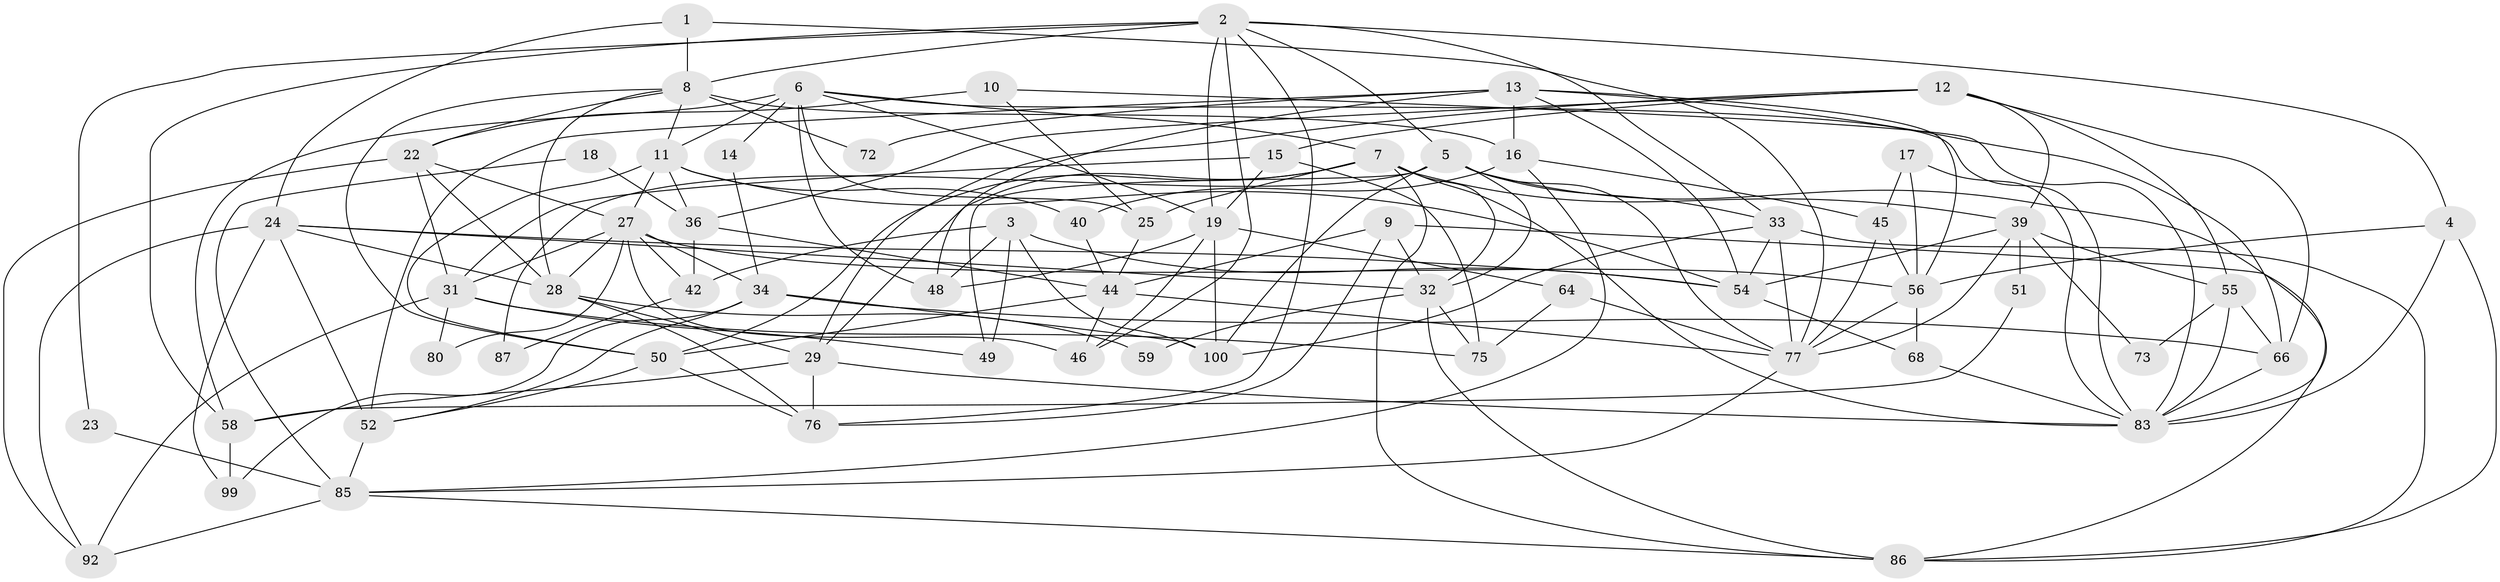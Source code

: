 // original degree distribution, {3: 0.20192307692307693, 7: 0.028846153846153848, 5: 0.2692307692307692, 2: 0.14423076923076922, 4: 0.28846153846153844, 6: 0.0673076923076923}
// Generated by graph-tools (version 1.1) at 2025/41/03/06/25 10:41:58]
// undirected, 63 vertices, 161 edges
graph export_dot {
graph [start="1"]
  node [color=gray90,style=filled];
  1;
  2 [super="+95"];
  3;
  4 [super="+47"];
  5 [super="+41"];
  6 [super="+78"];
  7 [super="+62"];
  8 [super="+69"];
  9 [super="+82"];
  10;
  11 [super="+98"];
  12 [super="+20"];
  13 [super="+43"];
  14;
  15 [super="+26"];
  16 [super="+57"];
  17;
  18 [super="+21"];
  19 [super="+79"];
  22 [super="+35"];
  23;
  24 [super="+30"];
  25;
  27 [super="+94"];
  28 [super="+37"];
  29 [super="+101"];
  31 [super="+88"];
  32 [super="+60"];
  33 [super="+65"];
  34 [super="+90"];
  36 [super="+38"];
  39 [super="+81"];
  40;
  42 [super="+70"];
  44 [super="+96"];
  45 [super="+71"];
  46;
  48 [super="+53"];
  49 [super="+63"];
  50 [super="+61"];
  51;
  52;
  54;
  55;
  56 [super="+67"];
  58 [super="+74"];
  59;
  64;
  66 [super="+84"];
  68 [super="+93"];
  72;
  73;
  75;
  76 [super="+102"];
  77 [super="+97"];
  80;
  83 [super="+91"];
  85 [super="+89"];
  86 [super="+103"];
  87;
  92;
  99;
  100 [super="+104"];
  1 -- 24;
  1 -- 77;
  1 -- 8;
  2 -- 8;
  2 -- 19;
  2 -- 4;
  2 -- 23;
  2 -- 33;
  2 -- 46;
  2 -- 58;
  2 -- 5;
  2 -- 76;
  3 -- 54;
  3 -- 42;
  3 -- 49;
  3 -- 100;
  3 -- 48;
  4 -- 56;
  4 -- 83;
  4 -- 86;
  5 -- 83;
  5 -- 32;
  5 -- 77;
  5 -- 33;
  5 -- 49;
  5 -- 100;
  5 -- 87;
  6 -- 48;
  6 -- 83;
  6 -- 7;
  6 -- 25;
  6 -- 58;
  6 -- 11;
  6 -- 14;
  6 -- 19;
  7 -- 86;
  7 -- 39;
  7 -- 32;
  7 -- 50;
  7 -- 25;
  7 -- 29;
  7 -- 83;
  8 -- 16 [weight=2];
  8 -- 50;
  8 -- 11;
  8 -- 22;
  8 -- 72;
  8 -- 28;
  9 -- 44;
  9 -- 86;
  9 -- 32;
  9 -- 76;
  10 -- 83;
  10 -- 25;
  10 -- 22;
  11 -- 27;
  11 -- 36;
  11 -- 40;
  11 -- 54;
  11 -- 50;
  12 -- 39;
  12 -- 66;
  12 -- 55;
  12 -- 29;
  12 -- 15;
  12 -- 36;
  13 -- 54;
  13 -- 56;
  13 -- 72;
  13 -- 66;
  13 -- 52;
  13 -- 16;
  13 -- 48;
  14 -- 34;
  15 -- 75;
  15 -- 19;
  15 -- 31;
  16 -- 85;
  16 -- 40;
  16 -- 45;
  17 -- 83;
  17 -- 56;
  17 -- 45;
  18 -- 85 [weight=2];
  18 -- 36;
  19 -- 64;
  19 -- 46;
  19 -- 100;
  19 -- 48;
  22 -- 28;
  22 -- 92;
  22 -- 27;
  22 -- 31;
  23 -- 85;
  24 -- 52;
  24 -- 54;
  24 -- 28;
  24 -- 99;
  24 -- 92;
  24 -- 32;
  25 -- 44;
  27 -- 46;
  27 -- 80;
  27 -- 28;
  27 -- 31;
  27 -- 56;
  27 -- 42;
  27 -- 34;
  28 -- 59;
  28 -- 29;
  28 -- 76;
  29 -- 76;
  29 -- 58;
  29 -- 83;
  31 -- 92;
  31 -- 80;
  31 -- 75;
  31 -- 49;
  32 -- 59;
  32 -- 86;
  32 -- 75;
  33 -- 54;
  33 -- 86;
  33 -- 77;
  33 -- 100;
  34 -- 52;
  34 -- 100;
  34 -- 66;
  34 -- 99;
  36 -- 44 [weight=2];
  36 -- 42;
  39 -- 54;
  39 -- 77;
  39 -- 73;
  39 -- 51;
  39 -- 55;
  40 -- 44;
  42 -- 87;
  44 -- 46;
  44 -- 77;
  44 -- 50;
  45 -- 77;
  45 -- 56;
  50 -- 76;
  50 -- 52;
  51 -- 58;
  52 -- 85;
  54 -- 68;
  55 -- 66;
  55 -- 73;
  55 -- 83;
  56 -- 77;
  56 -- 68;
  58 -- 99;
  64 -- 75;
  64 -- 77;
  66 -- 83;
  68 -- 83;
  77 -- 85;
  85 -- 92;
  85 -- 86;
}
